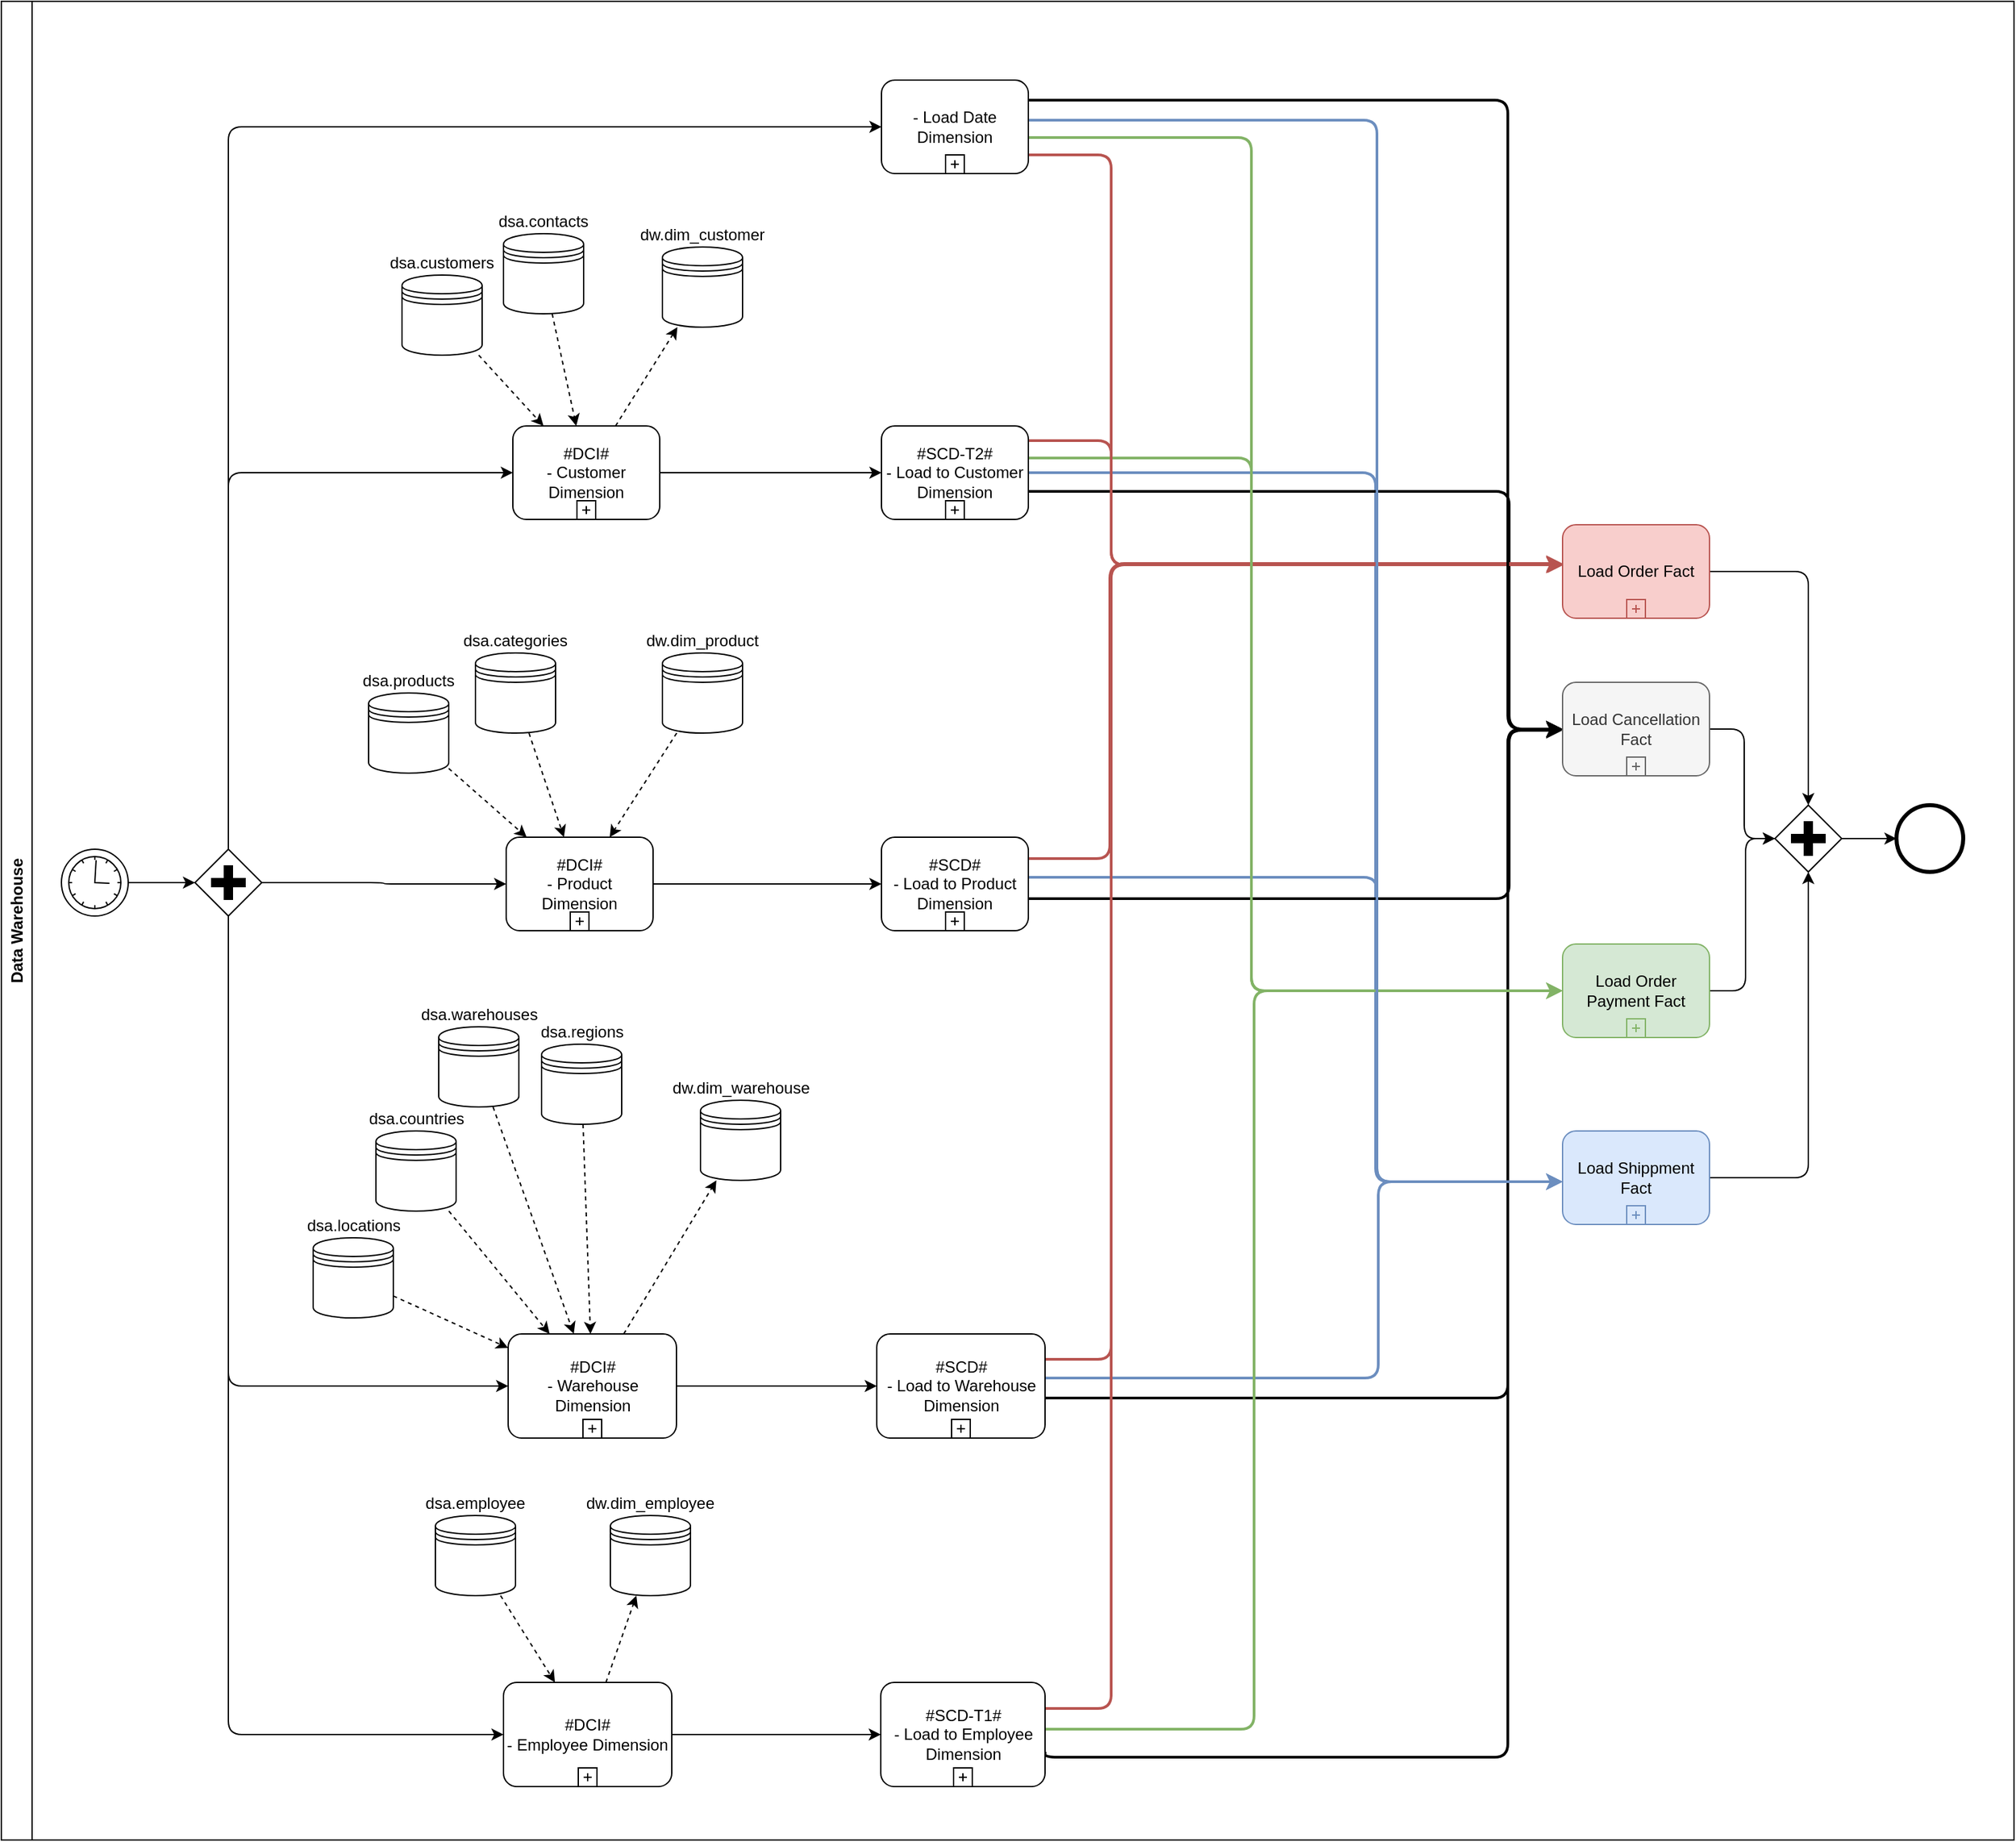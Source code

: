 <mxfile>
    <diagram id="ahQuxIIEsiJeUFvXvEbM" name="DW">
        <mxGraphModel dx="1339" dy="1461" grid="0" gridSize="10" guides="1" tooltips="1" connect="1" arrows="1" fold="1" page="1" pageScale="1" pageWidth="827" pageHeight="1169" math="0" shadow="0">
            <root>
                <mxCell id="0"/>
                <mxCell id="1" parent="0"/>
                <mxCell id="j6BQ6q7e4mZp7AfNVcr9-1" value="Data Warehouse" style="swimlane;horizontal=0;whiteSpace=wrap;html=1;" parent="1" vertex="1">
                    <mxGeometry x="844" y="13" width="1507" height="1377" as="geometry"/>
                </mxCell>
                <mxCell id="17xcBczWS7s4shoctvgW-24" style="edgeStyle=orthogonalEdgeStyle;html=1;fillColor=#f8cecc;strokeColor=#b85450;strokeWidth=2;" edge="1" parent="j6BQ6q7e4mZp7AfNVcr9-1" source="j6BQ6q7e4mZp7AfNVcr9-4" target="j6BQ6q7e4mZp7AfNVcr9-56">
                    <mxGeometry relative="1" as="geometry">
                        <Array as="points">
                            <mxPoint x="831" y="329"/>
                            <mxPoint x="831" y="422"/>
                        </Array>
                    </mxGeometry>
                </mxCell>
                <mxCell id="17xcBczWS7s4shoctvgW-27" style="edgeStyle=orthogonalEdgeStyle;html=1;fillColor=#d5e8d4;strokeColor=#82b366;strokeWidth=2;" edge="1" parent="j6BQ6q7e4mZp7AfNVcr9-1" source="j6BQ6q7e4mZp7AfNVcr9-4" target="j6BQ6q7e4mZp7AfNVcr9-52">
                    <mxGeometry relative="1" as="geometry">
                        <Array as="points">
                            <mxPoint x="936" y="342"/>
                            <mxPoint x="936" y="741"/>
                        </Array>
                    </mxGeometry>
                </mxCell>
                <mxCell id="17xcBczWS7s4shoctvgW-31" style="edgeStyle=orthogonalEdgeStyle;html=1;fillColor=#dae8fc;strokeColor=#6c8ebf;strokeWidth=2;" edge="1" parent="j6BQ6q7e4mZp7AfNVcr9-1" source="j6BQ6q7e4mZp7AfNVcr9-4" target="j6BQ6q7e4mZp7AfNVcr9-54">
                    <mxGeometry relative="1" as="geometry">
                        <Array as="points">
                            <mxPoint x="1029" y="353"/>
                            <mxPoint x="1029" y="884"/>
                        </Array>
                    </mxGeometry>
                </mxCell>
                <mxCell id="17xcBczWS7s4shoctvgW-36" style="edgeStyle=orthogonalEdgeStyle;sketch=0;html=1;strokeWidth=2;" edge="1" parent="j6BQ6q7e4mZp7AfNVcr9-1" source="j6BQ6q7e4mZp7AfNVcr9-4" target="j6BQ6q7e4mZp7AfNVcr9-50">
                    <mxGeometry relative="1" as="geometry">
                        <Array as="points">
                            <mxPoint x="1129" y="367"/>
                            <mxPoint x="1129" y="545"/>
                        </Array>
                    </mxGeometry>
                </mxCell>
                <mxCell id="j6BQ6q7e4mZp7AfNVcr9-4" value="#SCD-T2#&lt;br&gt;- Load to Customer Dimension" style="points=[[0.25,0,0],[0.5,0,0],[0.75,0,0],[1,0.25,0],[1,0.5,0],[1,0.75,0],[0.75,1,0],[0.5,1,0],[0.25,1,0],[0,0.75,0],[0,0.5,0],[0,0.25,0]];shape=mxgraph.bpmn.task;whiteSpace=wrap;rectStyle=rounded;size=10;html=1;taskMarker=abstract;isLoopSub=1;" parent="j6BQ6q7e4mZp7AfNVcr9-1" vertex="1">
                    <mxGeometry x="659" y="318" width="110" height="70" as="geometry"/>
                </mxCell>
                <mxCell id="j6BQ6q7e4mZp7AfNVcr9-6" value="dsa.customers" style="shape=datastore;whiteSpace=wrap;html=1;labelPosition=center;verticalLabelPosition=top;align=center;verticalAlign=bottom;" parent="j6BQ6q7e4mZp7AfNVcr9-1" vertex="1">
                    <mxGeometry x="300" y="205" width="60" height="60" as="geometry"/>
                </mxCell>
                <mxCell id="j6BQ6q7e4mZp7AfNVcr9-7" value="dw.dim_customer" style="shape=datastore;whiteSpace=wrap;html=1;labelPosition=center;verticalLabelPosition=top;align=center;verticalAlign=bottom;" parent="j6BQ6q7e4mZp7AfNVcr9-1" vertex="1">
                    <mxGeometry x="495" y="184" width="60" height="60" as="geometry"/>
                </mxCell>
                <mxCell id="j6BQ6q7e4mZp7AfNVcr9-9" value="dsa.contacts" style="shape=datastore;whiteSpace=wrap;html=1;labelPosition=center;verticalLabelPosition=top;align=center;verticalAlign=bottom;" parent="j6BQ6q7e4mZp7AfNVcr9-1" vertex="1">
                    <mxGeometry x="376" y="174" width="60" height="60" as="geometry"/>
                </mxCell>
                <mxCell id="17xcBczWS7s4shoctvgW-23" style="edgeStyle=orthogonalEdgeStyle;html=1;fillColor=#f8cecc;strokeColor=#b85450;strokeWidth=2;" edge="1" parent="j6BQ6q7e4mZp7AfNVcr9-1" source="j6BQ6q7e4mZp7AfNVcr9-11" target="j6BQ6q7e4mZp7AfNVcr9-56">
                    <mxGeometry relative="1" as="geometry">
                        <Array as="points">
                            <mxPoint x="830" y="642"/>
                            <mxPoint x="830" y="422"/>
                        </Array>
                    </mxGeometry>
                </mxCell>
                <mxCell id="17xcBczWS7s4shoctvgW-30" style="edgeStyle=orthogonalEdgeStyle;html=1;fillColor=#dae8fc;strokeColor=#6c8ebf;strokeWidth=2;" edge="1" parent="j6BQ6q7e4mZp7AfNVcr9-1" source="j6BQ6q7e4mZp7AfNVcr9-11" target="j6BQ6q7e4mZp7AfNVcr9-54">
                    <mxGeometry relative="1" as="geometry">
                        <Array as="points">
                            <mxPoint x="1030" y="656"/>
                            <mxPoint x="1030" y="884"/>
                        </Array>
                    </mxGeometry>
                </mxCell>
                <mxCell id="17xcBczWS7s4shoctvgW-35" style="edgeStyle=orthogonalEdgeStyle;sketch=0;html=1;strokeWidth=2;" edge="1" parent="j6BQ6q7e4mZp7AfNVcr9-1" source="j6BQ6q7e4mZp7AfNVcr9-11" target="j6BQ6q7e4mZp7AfNVcr9-50">
                    <mxGeometry relative="1" as="geometry">
                        <Array as="points">
                            <mxPoint x="1129" y="672"/>
                            <mxPoint x="1129" y="545"/>
                        </Array>
                    </mxGeometry>
                </mxCell>
                <mxCell id="j6BQ6q7e4mZp7AfNVcr9-11" value="#SCD#&lt;br&gt;- Load to Product Dimension" style="points=[[0.25,0,0],[0.5,0,0],[0.75,0,0],[1,0.25,0],[1,0.5,0],[1,0.75,0],[0.75,1,0],[0.5,1,0],[0.25,1,0],[0,0.75,0],[0,0.5,0],[0,0.25,0]];shape=mxgraph.bpmn.task;whiteSpace=wrap;rectStyle=rounded;size=10;html=1;taskMarker=abstract;isLoopSub=1;" parent="j6BQ6q7e4mZp7AfNVcr9-1" vertex="1">
                    <mxGeometry x="659" y="626" width="110" height="70" as="geometry"/>
                </mxCell>
                <mxCell id="j6BQ6q7e4mZp7AfNVcr9-12" value="dsa.products" style="shape=datastore;whiteSpace=wrap;html=1;labelPosition=center;verticalLabelPosition=top;align=center;verticalAlign=bottom;" parent="j6BQ6q7e4mZp7AfNVcr9-1" vertex="1">
                    <mxGeometry x="275" y="518" width="60" height="60" as="geometry"/>
                </mxCell>
                <mxCell id="j6BQ6q7e4mZp7AfNVcr9-13" style="edgeStyle=none;html=1;strokeColor=default;dashed=1;" parent="j6BQ6q7e4mZp7AfNVcr9-1" source="j6BQ6q7e4mZp7AfNVcr9-14" target="17xcBczWS7s4shoctvgW-10" edge="1">
                    <mxGeometry relative="1" as="geometry"/>
                </mxCell>
                <mxCell id="j6BQ6q7e4mZp7AfNVcr9-14" value="dw.dim_product" style="shape=datastore;whiteSpace=wrap;html=1;labelPosition=center;verticalLabelPosition=top;align=center;verticalAlign=bottom;" parent="j6BQ6q7e4mZp7AfNVcr9-1" vertex="1">
                    <mxGeometry x="495" y="488" width="60" height="60" as="geometry"/>
                </mxCell>
                <mxCell id="j6BQ6q7e4mZp7AfNVcr9-15" style="edgeStyle=none;html=1;strokeColor=default;dashed=1;" parent="j6BQ6q7e4mZp7AfNVcr9-1" source="j6BQ6q7e4mZp7AfNVcr9-16" target="17xcBczWS7s4shoctvgW-10" edge="1">
                    <mxGeometry relative="1" as="geometry"/>
                </mxCell>
                <mxCell id="j6BQ6q7e4mZp7AfNVcr9-16" value="dsa.categories" style="shape=datastore;whiteSpace=wrap;html=1;labelPosition=center;verticalLabelPosition=top;align=center;verticalAlign=bottom;" parent="j6BQ6q7e4mZp7AfNVcr9-1" vertex="1">
                    <mxGeometry x="355" y="488" width="60" height="60" as="geometry"/>
                </mxCell>
                <mxCell id="j6BQ6q7e4mZp7AfNVcr9-17" style="html=1;dashed=1;strokeColor=default;" parent="j6BQ6q7e4mZp7AfNVcr9-1" source="j6BQ6q7e4mZp7AfNVcr9-12" target="17xcBczWS7s4shoctvgW-10" edge="1">
                    <mxGeometry relative="1" as="geometry">
                        <mxPoint x="639" y="332.087" as="sourcePoint"/>
                        <mxPoint x="683.75" y="371" as="targetPoint"/>
                    </mxGeometry>
                </mxCell>
                <mxCell id="17xcBczWS7s4shoctvgW-25" style="edgeStyle=orthogonalEdgeStyle;html=1;fillColor=#f8cecc;strokeColor=#b85450;strokeWidth=2;" edge="1" parent="j6BQ6q7e4mZp7AfNVcr9-1" source="j6BQ6q7e4mZp7AfNVcr9-19" target="j6BQ6q7e4mZp7AfNVcr9-56">
                    <mxGeometry relative="1" as="geometry">
                        <Array as="points">
                            <mxPoint x="831" y="1017"/>
                            <mxPoint x="831" y="421"/>
                        </Array>
                    </mxGeometry>
                </mxCell>
                <mxCell id="17xcBczWS7s4shoctvgW-29" style="edgeStyle=orthogonalEdgeStyle;html=1;fillColor=#dae8fc;strokeColor=#6c8ebf;strokeWidth=2;" edge="1" parent="j6BQ6q7e4mZp7AfNVcr9-1" source="j6BQ6q7e4mZp7AfNVcr9-19" target="j6BQ6q7e4mZp7AfNVcr9-54">
                    <mxGeometry relative="1" as="geometry">
                        <Array as="points">
                            <mxPoint x="1031" y="1031"/>
                            <mxPoint x="1031" y="884"/>
                        </Array>
                    </mxGeometry>
                </mxCell>
                <mxCell id="17xcBczWS7s4shoctvgW-34" style="edgeStyle=orthogonalEdgeStyle;sketch=0;html=1;strokeWidth=2;" edge="1" parent="j6BQ6q7e4mZp7AfNVcr9-1" source="j6BQ6q7e4mZp7AfNVcr9-19" target="j6BQ6q7e4mZp7AfNVcr9-50">
                    <mxGeometry relative="1" as="geometry">
                        <Array as="points">
                            <mxPoint x="1128" y="1046"/>
                            <mxPoint x="1128" y="545"/>
                        </Array>
                    </mxGeometry>
                </mxCell>
                <mxCell id="j6BQ6q7e4mZp7AfNVcr9-19" value="#SCD#&lt;br&gt;- Load to Warehouse Dimension" style="points=[[0.25,0,0],[0.5,0,0],[0.75,0,0],[1,0.25,0],[1,0.5,0],[1,0.75,0],[0.75,1,0],[0.5,1,0],[0.25,1,0],[0,0.75,0],[0,0.5,0],[0,0.25,0]];shape=mxgraph.bpmn.task;whiteSpace=wrap;rectStyle=rounded;size=10;html=1;taskMarker=abstract;isLoopSub=1;" parent="j6BQ6q7e4mZp7AfNVcr9-1" vertex="1">
                    <mxGeometry x="655.5" y="998" width="126" height="78" as="geometry"/>
                </mxCell>
                <mxCell id="j6BQ6q7e4mZp7AfNVcr9-20" value="dsa.locations" style="shape=datastore;whiteSpace=wrap;html=1;labelPosition=center;verticalLabelPosition=top;align=center;verticalAlign=bottom;" parent="j6BQ6q7e4mZp7AfNVcr9-1" vertex="1">
                    <mxGeometry x="233.5" y="926" width="60" height="60" as="geometry"/>
                </mxCell>
                <mxCell id="j6BQ6q7e4mZp7AfNVcr9-21" value="dw.dim_warehouse" style="shape=datastore;whiteSpace=wrap;html=1;labelPosition=center;verticalLabelPosition=top;align=center;verticalAlign=bottom;" parent="j6BQ6q7e4mZp7AfNVcr9-1" vertex="1">
                    <mxGeometry x="523.5" y="823" width="60" height="60" as="geometry"/>
                </mxCell>
                <mxCell id="j6BQ6q7e4mZp7AfNVcr9-22" style="edgeStyle=none;html=1;strokeColor=default;dashed=1;" parent="j6BQ6q7e4mZp7AfNVcr9-1" source="j6BQ6q7e4mZp7AfNVcr9-23" target="17xcBczWS7s4shoctvgW-13" edge="1">
                    <mxGeometry relative="1" as="geometry"/>
                </mxCell>
                <mxCell id="j6BQ6q7e4mZp7AfNVcr9-23" value="dsa.warehouses" style="shape=datastore;whiteSpace=wrap;html=1;labelPosition=center;verticalLabelPosition=top;align=center;verticalAlign=bottom;" parent="j6BQ6q7e4mZp7AfNVcr9-1" vertex="1">
                    <mxGeometry x="327.5" y="768" width="60" height="60" as="geometry"/>
                </mxCell>
                <mxCell id="j6BQ6q7e4mZp7AfNVcr9-24" style="html=1;dashed=1;strokeColor=default;" parent="j6BQ6q7e4mZp7AfNVcr9-1" source="j6BQ6q7e4mZp7AfNVcr9-20" target="17xcBczWS7s4shoctvgW-13" edge="1">
                    <mxGeometry relative="1" as="geometry">
                        <mxPoint x="-690.5" y="729.087" as="sourcePoint"/>
                        <mxPoint x="-645.75" y="768" as="targetPoint"/>
                    </mxGeometry>
                </mxCell>
                <mxCell id="j6BQ6q7e4mZp7AfNVcr9-25" value="dsa.countries" style="shape=datastore;whiteSpace=wrap;html=1;labelPosition=center;verticalLabelPosition=top;align=center;verticalAlign=bottom;" parent="j6BQ6q7e4mZp7AfNVcr9-1" vertex="1">
                    <mxGeometry x="280.5" y="846" width="60" height="60" as="geometry"/>
                </mxCell>
                <mxCell id="j6BQ6q7e4mZp7AfNVcr9-26" value="dsa.regions" style="shape=datastore;whiteSpace=wrap;html=1;labelPosition=center;verticalLabelPosition=top;align=center;verticalAlign=bottom;" parent="j6BQ6q7e4mZp7AfNVcr9-1" vertex="1">
                    <mxGeometry x="404.5" y="781" width="60" height="60" as="geometry"/>
                </mxCell>
                <mxCell id="j6BQ6q7e4mZp7AfNVcr9-27" style="edgeStyle=none;html=1;strokeColor=default;dashed=1;" parent="j6BQ6q7e4mZp7AfNVcr9-1" source="j6BQ6q7e4mZp7AfNVcr9-25" target="17xcBczWS7s4shoctvgW-13" edge="1">
                    <mxGeometry relative="1" as="geometry">
                        <mxPoint x="693.357" y="828" as="sourcePoint"/>
                        <mxPoint x="717.167" y="1078" as="targetPoint"/>
                    </mxGeometry>
                </mxCell>
                <mxCell id="j6BQ6q7e4mZp7AfNVcr9-28" style="edgeStyle=none;html=1;strokeColor=default;dashed=1;" parent="j6BQ6q7e4mZp7AfNVcr9-1" source="j6BQ6q7e4mZp7AfNVcr9-26" target="17xcBczWS7s4shoctvgW-13" edge="1">
                    <mxGeometry relative="1" as="geometry">
                        <mxPoint x="693.357" y="828" as="sourcePoint"/>
                        <mxPoint x="717.167" y="1078" as="targetPoint"/>
                    </mxGeometry>
                </mxCell>
                <mxCell id="j6BQ6q7e4mZp7AfNVcr9-29" style="edgeStyle=none;html=1;strokeColor=default;dashed=1;" parent="j6BQ6q7e4mZp7AfNVcr9-1" source="17xcBczWS7s4shoctvgW-13" target="j6BQ6q7e4mZp7AfNVcr9-21" edge="1">
                    <mxGeometry relative="1" as="geometry">
                        <mxPoint x="613.5" y="997" as="sourcePoint"/>
                        <mxPoint x="727.5" y="1078" as="targetPoint"/>
                    </mxGeometry>
                </mxCell>
                <mxCell id="17xcBczWS7s4shoctvgW-26" style="edgeStyle=orthogonalEdgeStyle;html=1;fillColor=#f8cecc;strokeColor=#b85450;exitX=1;exitY=0.25;exitDx=0;exitDy=0;exitPerimeter=0;strokeWidth=2;" edge="1" parent="j6BQ6q7e4mZp7AfNVcr9-1" source="j6BQ6q7e4mZp7AfNVcr9-31">
                    <mxGeometry relative="1" as="geometry">
                        <mxPoint x="786" y="1285" as="sourcePoint"/>
                        <mxPoint x="1170" y="422.0" as="targetPoint"/>
                        <Array as="points">
                            <mxPoint x="831" y="1279"/>
                            <mxPoint x="831" y="422"/>
                        </Array>
                    </mxGeometry>
                </mxCell>
                <mxCell id="17xcBczWS7s4shoctvgW-28" style="edgeStyle=orthogonalEdgeStyle;html=1;fillColor=#d5e8d4;strokeColor=#82b366;strokeWidth=2;" edge="1" parent="j6BQ6q7e4mZp7AfNVcr9-1" source="j6BQ6q7e4mZp7AfNVcr9-31" target="j6BQ6q7e4mZp7AfNVcr9-52">
                    <mxGeometry relative="1" as="geometry">
                        <Array as="points">
                            <mxPoint x="938" y="1294"/>
                            <mxPoint x="938" y="741"/>
                        </Array>
                    </mxGeometry>
                </mxCell>
                <mxCell id="17xcBczWS7s4shoctvgW-33" style="edgeStyle=orthogonalEdgeStyle;html=1;strokeWidth=2;" edge="1" parent="j6BQ6q7e4mZp7AfNVcr9-1">
                    <mxGeometry relative="1" as="geometry">
                        <mxPoint x="781.5" y="1311.0" as="sourcePoint"/>
                        <mxPoint x="1169" y="546" as="targetPoint"/>
                        <Array as="points">
                            <mxPoint x="781" y="1315"/>
                            <mxPoint x="1128" y="1315"/>
                            <mxPoint x="1128" y="546"/>
                        </Array>
                    </mxGeometry>
                </mxCell>
                <mxCell id="j6BQ6q7e4mZp7AfNVcr9-31" value="#SCD-T1#&lt;br&gt;- Load to Employee Dimension" style="points=[[0.25,0,0],[0.5,0,0],[0.75,0,0],[1,0.25,0],[1,0.5,0],[1,0.75,0],[0.75,1,0],[0.5,1,0],[0.25,1,0],[0,0.75,0],[0,0.5,0],[0,0.25,0]];shape=mxgraph.bpmn.task;whiteSpace=wrap;rectStyle=rounded;size=10;html=1;taskMarker=abstract;isLoopSub=1;" parent="j6BQ6q7e4mZp7AfNVcr9-1" vertex="1">
                    <mxGeometry x="658.5" y="1259" width="123" height="78" as="geometry"/>
                </mxCell>
                <mxCell id="j6BQ6q7e4mZp7AfNVcr9-32" value="dw.dim_employee" style="shape=datastore;whiteSpace=wrap;html=1;labelPosition=center;verticalLabelPosition=top;align=center;verticalAlign=bottom;" parent="j6BQ6q7e4mZp7AfNVcr9-1" vertex="1">
                    <mxGeometry x="456" y="1134" width="60" height="60" as="geometry"/>
                </mxCell>
                <mxCell id="j6BQ6q7e4mZp7AfNVcr9-33" value="dsa.employee" style="shape=datastore;whiteSpace=wrap;html=1;labelPosition=center;verticalLabelPosition=top;align=center;verticalAlign=bottom;" parent="j6BQ6q7e4mZp7AfNVcr9-1" vertex="1">
                    <mxGeometry x="325" y="1134" width="60" height="60" as="geometry"/>
                </mxCell>
                <mxCell id="j6BQ6q7e4mZp7AfNVcr9-34" style="html=1;dashed=1;strokeColor=default;" parent="j6BQ6q7e4mZp7AfNVcr9-1" source="j6BQ6q7e4mZp7AfNVcr9-33" target="17xcBczWS7s4shoctvgW-15" edge="1">
                    <mxGeometry relative="1" as="geometry">
                        <mxPoint x="637" y="923.174" as="sourcePoint"/>
                        <mxPoint x="674.647" y="951" as="targetPoint"/>
                    </mxGeometry>
                </mxCell>
                <mxCell id="j6BQ6q7e4mZp7AfNVcr9-35" style="html=1;dashed=1;strokeColor=default;" parent="j6BQ6q7e4mZp7AfNVcr9-1" source="17xcBczWS7s4shoctvgW-15" target="j6BQ6q7e4mZp7AfNVcr9-32" edge="1">
                    <mxGeometry relative="1" as="geometry">
                        <mxPoint x="661.286" y="1191" as="sourcePoint"/>
                        <mxPoint x="693.667" y="1231" as="targetPoint"/>
                    </mxGeometry>
                </mxCell>
                <mxCell id="j6BQ6q7e4mZp7AfNVcr9-49" style="edgeStyle=orthogonalEdgeStyle;html=1;strokeColor=default;" parent="j6BQ6q7e4mZp7AfNVcr9-1" source="j6BQ6q7e4mZp7AfNVcr9-50" target="j6BQ6q7e4mZp7AfNVcr9-58" edge="1">
                    <mxGeometry relative="1" as="geometry">
                        <Array as="points">
                            <mxPoint x="1305" y="545"/>
                            <mxPoint x="1305" y="627"/>
                        </Array>
                    </mxGeometry>
                </mxCell>
                <mxCell id="j6BQ6q7e4mZp7AfNVcr9-50" value="Load Cancellation Fact" style="points=[[0.25,0,0],[0.5,0,0],[0.75,0,0],[1,0.25,0],[1,0.5,0],[1,0.75,0],[0.75,1,0],[0.5,1,0],[0.25,1,0],[0,0.75,0],[0,0.5,0],[0,0.25,0]];shape=mxgraph.bpmn.task;whiteSpace=wrap;rectStyle=rounded;size=10;html=1;taskMarker=abstract;isLoopSub=1;fillColor=#f5f5f5;fontColor=#333333;strokeColor=#666666;" parent="j6BQ6q7e4mZp7AfNVcr9-1" vertex="1">
                    <mxGeometry x="1169" y="510" width="110" height="70" as="geometry"/>
                </mxCell>
                <mxCell id="j6BQ6q7e4mZp7AfNVcr9-51" style="edgeStyle=orthogonalEdgeStyle;html=1;strokeColor=default;" parent="j6BQ6q7e4mZp7AfNVcr9-1" source="j6BQ6q7e4mZp7AfNVcr9-52" target="j6BQ6q7e4mZp7AfNVcr9-58" edge="1">
                    <mxGeometry relative="1" as="geometry">
                        <Array as="points">
                            <mxPoint x="1306" y="741"/>
                            <mxPoint x="1306" y="627"/>
                        </Array>
                    </mxGeometry>
                </mxCell>
                <mxCell id="j6BQ6q7e4mZp7AfNVcr9-52" value="Load Order Payment Fact" style="points=[[0.25,0,0],[0.5,0,0],[0.75,0,0],[1,0.25,0],[1,0.5,0],[1,0.75,0],[0.75,1,0],[0.5,1,0],[0.25,1,0],[0,0.75,0],[0,0.5,0],[0,0.25,0]];shape=mxgraph.bpmn.task;whiteSpace=wrap;rectStyle=rounded;size=10;html=1;taskMarker=abstract;isLoopSub=1;fillColor=#d5e8d4;strokeColor=#82b366;" parent="j6BQ6q7e4mZp7AfNVcr9-1" vertex="1">
                    <mxGeometry x="1169" y="706" width="110" height="70" as="geometry"/>
                </mxCell>
                <mxCell id="j6BQ6q7e4mZp7AfNVcr9-53" style="edgeStyle=orthogonalEdgeStyle;html=1;strokeColor=default;" parent="j6BQ6q7e4mZp7AfNVcr9-1" source="j6BQ6q7e4mZp7AfNVcr9-54" target="j6BQ6q7e4mZp7AfNVcr9-58" edge="1">
                    <mxGeometry relative="1" as="geometry"/>
                </mxCell>
                <mxCell id="j6BQ6q7e4mZp7AfNVcr9-54" value="Load Shippment Fact" style="points=[[0.25,0,0],[0.5,0,0],[0.75,0,0],[1,0.25,0],[1,0.5,0],[1,0.75,0],[0.75,1,0],[0.5,1,0],[0.25,1,0],[0,0.75,0],[0,0.5,0],[0,0.25,0]];shape=mxgraph.bpmn.task;whiteSpace=wrap;rectStyle=rounded;size=10;html=1;taskMarker=abstract;isLoopSub=1;fillColor=#dae8fc;strokeColor=#6c8ebf;" parent="j6BQ6q7e4mZp7AfNVcr9-1" vertex="1">
                    <mxGeometry x="1169" y="846" width="110" height="70" as="geometry"/>
                </mxCell>
                <mxCell id="j6BQ6q7e4mZp7AfNVcr9-55" style="edgeStyle=orthogonalEdgeStyle;html=1;strokeColor=default;" parent="j6BQ6q7e4mZp7AfNVcr9-1" source="j6BQ6q7e4mZp7AfNVcr9-56" target="j6BQ6q7e4mZp7AfNVcr9-58" edge="1">
                    <mxGeometry relative="1" as="geometry"/>
                </mxCell>
                <mxCell id="j6BQ6q7e4mZp7AfNVcr9-56" value="Load Order Fact" style="points=[[0.25,0,0],[0.5,0,0],[0.75,0,0],[1,0.25,0],[1,0.5,0],[1,0.75,0],[0.75,1,0],[0.5,1,0],[0.25,1,0],[0,0.75,0],[0,0.5,0],[0,0.25,0]];shape=mxgraph.bpmn.task;whiteSpace=wrap;rectStyle=rounded;size=10;html=1;taskMarker=abstract;isLoopSub=1;fillColor=#f8cecc;strokeColor=#b85450;" parent="j6BQ6q7e4mZp7AfNVcr9-1" vertex="1">
                    <mxGeometry x="1169" y="392" width="110" height="70" as="geometry"/>
                </mxCell>
                <mxCell id="j6BQ6q7e4mZp7AfNVcr9-57" style="edgeStyle=orthogonalEdgeStyle;html=1;strokeColor=default;" parent="j6BQ6q7e4mZp7AfNVcr9-1" source="j6BQ6q7e4mZp7AfNVcr9-58" target="j6BQ6q7e4mZp7AfNVcr9-59" edge="1">
                    <mxGeometry relative="1" as="geometry"/>
                </mxCell>
                <mxCell id="j6BQ6q7e4mZp7AfNVcr9-58" value="" style="points=[[0.25,0.25,0],[0.5,0,0],[0.75,0.25,0],[1,0.5,0],[0.75,0.75,0],[0.5,1,0],[0.25,0.75,0],[0,0.5,0]];shape=mxgraph.bpmn.gateway2;html=1;verticalLabelPosition=bottom;labelBackgroundColor=#ffffff;verticalAlign=top;align=center;perimeter=rhombusPerimeter;outlineConnect=0;outline=none;symbol=none;gwType=parallel;" parent="j6BQ6q7e4mZp7AfNVcr9-1" vertex="1">
                    <mxGeometry x="1328" y="602" width="50" height="50" as="geometry"/>
                </mxCell>
                <mxCell id="j6BQ6q7e4mZp7AfNVcr9-59" value="" style="points=[[0.145,0.145,0],[0.5,0,0],[0.855,0.145,0],[1,0.5,0],[0.855,0.855,0],[0.5,1,0],[0.145,0.855,0],[0,0.5,0]];shape=mxgraph.bpmn.event;html=1;verticalLabelPosition=bottom;labelBackgroundColor=#ffffff;verticalAlign=top;align=center;perimeter=ellipsePerimeter;outlineConnect=0;aspect=fixed;outline=end;symbol=terminate2;" parent="j6BQ6q7e4mZp7AfNVcr9-1" vertex="1">
                    <mxGeometry x="1419" y="602" width="50" height="50" as="geometry"/>
                </mxCell>
                <mxCell id="17xcBczWS7s4shoctvgW-19" style="edgeStyle=orthogonalEdgeStyle;html=1;fillColor=#f8cecc;strokeColor=#b85450;strokeWidth=2;" edge="1" parent="j6BQ6q7e4mZp7AfNVcr9-1" source="j6BQ6q7e4mZp7AfNVcr9-61" target="j6BQ6q7e4mZp7AfNVcr9-56">
                    <mxGeometry relative="1" as="geometry">
                        <Array as="points">
                            <mxPoint x="831" y="115"/>
                            <mxPoint x="831" y="422"/>
                        </Array>
                    </mxGeometry>
                </mxCell>
                <mxCell id="17xcBczWS7s4shoctvgW-20" style="edgeStyle=orthogonalEdgeStyle;html=1;strokeWidth=2;" edge="1" parent="j6BQ6q7e4mZp7AfNVcr9-1" source="j6BQ6q7e4mZp7AfNVcr9-61" target="j6BQ6q7e4mZp7AfNVcr9-50">
                    <mxGeometry relative="1" as="geometry">
                        <Array as="points">
                            <mxPoint x="1128" y="74"/>
                            <mxPoint x="1128" y="545"/>
                        </Array>
                    </mxGeometry>
                </mxCell>
                <mxCell id="17xcBczWS7s4shoctvgW-21" style="edgeStyle=orthogonalEdgeStyle;html=1;fillColor=#d5e8d4;strokeColor=#82b366;strokeWidth=2;" edge="1" parent="j6BQ6q7e4mZp7AfNVcr9-1" source="j6BQ6q7e4mZp7AfNVcr9-61" target="j6BQ6q7e4mZp7AfNVcr9-52">
                    <mxGeometry relative="1" as="geometry">
                        <Array as="points">
                            <mxPoint x="936" y="102"/>
                            <mxPoint x="936" y="741"/>
                        </Array>
                    </mxGeometry>
                </mxCell>
                <mxCell id="17xcBczWS7s4shoctvgW-22" style="edgeStyle=orthogonalEdgeStyle;html=1;fillColor=#dae8fc;strokeColor=#6c8ebf;strokeWidth=2;" edge="1" parent="j6BQ6q7e4mZp7AfNVcr9-1" source="j6BQ6q7e4mZp7AfNVcr9-61" target="j6BQ6q7e4mZp7AfNVcr9-54">
                    <mxGeometry relative="1" as="geometry">
                        <Array as="points">
                            <mxPoint x="1030" y="89"/>
                            <mxPoint x="1030" y="884"/>
                        </Array>
                    </mxGeometry>
                </mxCell>
                <mxCell id="j6BQ6q7e4mZp7AfNVcr9-61" value="- Load Date Dimension" style="points=[[0.25,0,0],[0.5,0,0],[0.75,0,0],[1,0.25,0],[1,0.5,0],[1,0.75,0],[0.75,1,0],[0.5,1,0],[0.25,1,0],[0,0.75,0],[0,0.5,0],[0,0.25,0]];shape=mxgraph.bpmn.task;whiteSpace=wrap;rectStyle=rounded;size=10;html=1;taskMarker=abstract;isLoopSub=1;" parent="j6BQ6q7e4mZp7AfNVcr9-1" vertex="1">
                    <mxGeometry x="659" y="59" width="110" height="70" as="geometry"/>
                </mxCell>
                <mxCell id="17xcBczWS7s4shoctvgW-2" style="edgeStyle=none;html=1;" edge="1" parent="j6BQ6q7e4mZp7AfNVcr9-1" source="17xcBczWS7s4shoctvgW-1" target="j6BQ6q7e4mZp7AfNVcr9-4">
                    <mxGeometry relative="1" as="geometry"/>
                </mxCell>
                <mxCell id="17xcBczWS7s4shoctvgW-1" value="#DCI#&lt;br&gt;- Customer Dimension" style="points=[[0.25,0,0],[0.5,0,0],[0.75,0,0],[1,0.25,0],[1,0.5,0],[1,0.75,0],[0.75,1,0],[0.5,1,0],[0.25,1,0],[0,0.75,0],[0,0.5,0],[0,0.25,0]];shape=mxgraph.bpmn.task;whiteSpace=wrap;rectStyle=rounded;size=10;html=1;taskMarker=abstract;isLoopSub=1;" vertex="1" parent="j6BQ6q7e4mZp7AfNVcr9-1">
                    <mxGeometry x="383" y="318" width="110" height="70" as="geometry"/>
                </mxCell>
                <mxCell id="17xcBczWS7s4shoctvgW-4" style="html=1;dashed=1;strokeColor=default;" edge="1" parent="j6BQ6q7e4mZp7AfNVcr9-1" source="j6BQ6q7e4mZp7AfNVcr9-6" target="17xcBczWS7s4shoctvgW-1">
                    <mxGeometry relative="1" as="geometry">
                        <mxPoint x="644.0" y="555.273" as="sourcePoint"/>
                        <mxPoint x="685.5" y="593" as="targetPoint"/>
                    </mxGeometry>
                </mxCell>
                <mxCell id="17xcBczWS7s4shoctvgW-5" style="html=1;dashed=1;strokeColor=default;" edge="1" parent="j6BQ6q7e4mZp7AfNVcr9-1" source="17xcBczWS7s4shoctvgW-1" target="j6BQ6q7e4mZp7AfNVcr9-7">
                    <mxGeometry relative="1" as="geometry">
                        <mxPoint x="517" y="243" as="sourcePoint"/>
                        <mxPoint x="489.302" y="328" as="targetPoint"/>
                    </mxGeometry>
                </mxCell>
                <mxCell id="17xcBczWS7s4shoctvgW-6" style="html=1;dashed=1;strokeColor=default;" edge="1" parent="j6BQ6q7e4mZp7AfNVcr9-1" source="j6BQ6q7e4mZp7AfNVcr9-9" target="17xcBczWS7s4shoctvgW-1">
                    <mxGeometry relative="1" as="geometry">
                        <mxPoint x="448.741" y="287" as="sourcePoint"/>
                        <mxPoint x="499.302" y="338" as="targetPoint"/>
                    </mxGeometry>
                </mxCell>
                <mxCell id="j6BQ6q7e4mZp7AfNVcr9-37" value="" style="points=[[0.145,0.145,0],[0.5,0,0],[0.855,0.145,0],[1,0.5,0],[0.855,0.855,0],[0.5,1,0],[0.145,0.855,0],[0,0.5,0]];shape=mxgraph.bpmn.event;html=1;verticalLabelPosition=bottom;labelBackgroundColor=#ffffff;verticalAlign=top;align=center;perimeter=ellipsePerimeter;outlineConnect=0;aspect=fixed;outline=standard;symbol=timer;" parent="j6BQ6q7e4mZp7AfNVcr9-1" vertex="1">
                    <mxGeometry x="45" y="635" width="50" height="50" as="geometry"/>
                </mxCell>
                <mxCell id="17xcBczWS7s4shoctvgW-7" style="edgeStyle=orthogonalEdgeStyle;html=1;" edge="1" parent="j6BQ6q7e4mZp7AfNVcr9-1" source="j6BQ6q7e4mZp7AfNVcr9-43" target="j6BQ6q7e4mZp7AfNVcr9-61">
                    <mxGeometry relative="1" as="geometry">
                        <Array as="points">
                            <mxPoint x="170" y="94"/>
                        </Array>
                    </mxGeometry>
                </mxCell>
                <mxCell id="17xcBczWS7s4shoctvgW-9" style="edgeStyle=orthogonalEdgeStyle;html=1;" edge="1" parent="j6BQ6q7e4mZp7AfNVcr9-1" source="j6BQ6q7e4mZp7AfNVcr9-43" target="17xcBczWS7s4shoctvgW-1">
                    <mxGeometry relative="1" as="geometry">
                        <Array as="points">
                            <mxPoint x="170" y="353"/>
                        </Array>
                    </mxGeometry>
                </mxCell>
                <mxCell id="17xcBczWS7s4shoctvgW-12" style="edgeStyle=orthogonalEdgeStyle;html=1;" edge="1" parent="j6BQ6q7e4mZp7AfNVcr9-1" source="j6BQ6q7e4mZp7AfNVcr9-43" target="17xcBczWS7s4shoctvgW-10">
                    <mxGeometry relative="1" as="geometry"/>
                </mxCell>
                <mxCell id="17xcBczWS7s4shoctvgW-17" style="edgeStyle=orthogonalEdgeStyle;html=1;" edge="1" parent="j6BQ6q7e4mZp7AfNVcr9-1" source="j6BQ6q7e4mZp7AfNVcr9-43" target="17xcBczWS7s4shoctvgW-15">
                    <mxGeometry relative="1" as="geometry">
                        <Array as="points">
                            <mxPoint x="170" y="1298"/>
                        </Array>
                    </mxGeometry>
                </mxCell>
                <mxCell id="17xcBczWS7s4shoctvgW-18" style="edgeStyle=orthogonalEdgeStyle;html=1;" edge="1" parent="j6BQ6q7e4mZp7AfNVcr9-1" source="j6BQ6q7e4mZp7AfNVcr9-43" target="17xcBczWS7s4shoctvgW-13">
                    <mxGeometry relative="1" as="geometry">
                        <Array as="points">
                            <mxPoint x="170" y="1037"/>
                        </Array>
                    </mxGeometry>
                </mxCell>
                <mxCell id="j6BQ6q7e4mZp7AfNVcr9-43" value="" style="points=[[0.25,0.25,0],[0.5,0,0],[0.75,0.25,0],[1,0.5,0],[0.75,0.75,0],[0.5,1,0],[0.25,0.75,0],[0,0.5,0]];shape=mxgraph.bpmn.gateway2;html=1;verticalLabelPosition=bottom;labelBackgroundColor=#ffffff;verticalAlign=top;align=center;perimeter=rhombusPerimeter;outlineConnect=0;outline=none;symbol=none;gwType=parallel;" parent="j6BQ6q7e4mZp7AfNVcr9-1" vertex="1">
                    <mxGeometry x="145" y="635" width="50" height="50" as="geometry"/>
                </mxCell>
                <mxCell id="j6BQ6q7e4mZp7AfNVcr9-36" style="edgeStyle=orthogonalEdgeStyle;html=1;strokeColor=default;" parent="j6BQ6q7e4mZp7AfNVcr9-1" source="j6BQ6q7e4mZp7AfNVcr9-37" target="j6BQ6q7e4mZp7AfNVcr9-43" edge="1">
                    <mxGeometry relative="1" as="geometry"/>
                </mxCell>
                <mxCell id="17xcBczWS7s4shoctvgW-11" style="edgeStyle=orthogonalEdgeStyle;html=1;" edge="1" parent="j6BQ6q7e4mZp7AfNVcr9-1" source="17xcBczWS7s4shoctvgW-10" target="j6BQ6q7e4mZp7AfNVcr9-11">
                    <mxGeometry relative="1" as="geometry"/>
                </mxCell>
                <mxCell id="17xcBczWS7s4shoctvgW-10" value="#DCI#&lt;br&gt;- Product Dimension" style="points=[[0.25,0,0],[0.5,0,0],[0.75,0,0],[1,0.25,0],[1,0.5,0],[1,0.75,0],[0.75,1,0],[0.5,1,0],[0.25,1,0],[0,0.75,0],[0,0.5,0],[0,0.25,0]];shape=mxgraph.bpmn.task;whiteSpace=wrap;rectStyle=rounded;size=10;html=1;taskMarker=abstract;isLoopSub=1;" vertex="1" parent="j6BQ6q7e4mZp7AfNVcr9-1">
                    <mxGeometry x="378" y="626" width="110" height="70" as="geometry"/>
                </mxCell>
                <mxCell id="17xcBczWS7s4shoctvgW-14" style="edgeStyle=orthogonalEdgeStyle;html=1;" edge="1" parent="j6BQ6q7e4mZp7AfNVcr9-1" source="17xcBczWS7s4shoctvgW-13" target="j6BQ6q7e4mZp7AfNVcr9-19">
                    <mxGeometry relative="1" as="geometry"/>
                </mxCell>
                <mxCell id="17xcBczWS7s4shoctvgW-13" value="#DCI#&lt;br&gt;- Warehouse Dimension" style="points=[[0.25,0,0],[0.5,0,0],[0.75,0,0],[1,0.25,0],[1,0.5,0],[1,0.75,0],[0.75,1,0],[0.5,1,0],[0.25,1,0],[0,0.75,0],[0,0.5,0],[0,0.25,0]];shape=mxgraph.bpmn.task;whiteSpace=wrap;rectStyle=rounded;size=10;html=1;taskMarker=abstract;isLoopSub=1;" vertex="1" parent="j6BQ6q7e4mZp7AfNVcr9-1">
                    <mxGeometry x="379.5" y="998" width="126" height="78" as="geometry"/>
                </mxCell>
                <mxCell id="17xcBczWS7s4shoctvgW-16" style="edgeStyle=orthogonalEdgeStyle;html=1;" edge="1" parent="j6BQ6q7e4mZp7AfNVcr9-1" source="17xcBczWS7s4shoctvgW-15" target="j6BQ6q7e4mZp7AfNVcr9-31">
                    <mxGeometry relative="1" as="geometry"/>
                </mxCell>
                <mxCell id="17xcBczWS7s4shoctvgW-15" value="#DCI#&lt;br&gt;- Employee Dimension" style="points=[[0.25,0,0],[0.5,0,0],[0.75,0,0],[1,0.25,0],[1,0.5,0],[1,0.75,0],[0.75,1,0],[0.5,1,0],[0.25,1,0],[0,0.75,0],[0,0.5,0],[0,0.25,0]];shape=mxgraph.bpmn.task;whiteSpace=wrap;rectStyle=rounded;size=10;html=1;taskMarker=abstract;isLoopSub=1;" vertex="1" parent="j6BQ6q7e4mZp7AfNVcr9-1">
                    <mxGeometry x="376" y="1259" width="126" height="78" as="geometry"/>
                </mxCell>
            </root>
        </mxGraphModel>
    </diagram>
    <diagram id="Oe8AxJ2DztCgBwsURGQF" name="DSA">
        <mxGraphModel dx="2039" dy="2544" grid="0" gridSize="10" guides="1" tooltips="1" connect="1" arrows="1" fold="1" page="1" pageScale="1" pageWidth="827" pageHeight="1169" math="0" shadow="0">
            <root>
                <mxCell id="0"/>
                <mxCell id="1" parent="0"/>
                <mxCell id="22" value="Data Staging Area" style="swimlane;horizontal=0;whiteSpace=wrap;html=1;fontStyle=1" parent="1" vertex="1">
                    <mxGeometry x="11" y="-1158" width="1160" height="1790" as="geometry"/>
                </mxCell>
                <mxCell id="25" style="edgeStyle=none;html=1;" parent="22" source="23" target="27" edge="1">
                    <mxGeometry relative="1" as="geometry">
                        <mxPoint x="150" y="900" as="targetPoint"/>
                    </mxGeometry>
                </mxCell>
                <mxCell id="23" value="" style="points=[[0.145,0.145,0],[0.5,0,0],[0.855,0.145,0],[1,0.5,0],[0.855,0.855,0],[0.5,1,0],[0.145,0.855,0],[0,0.5,0]];shape=mxgraph.bpmn.event;html=1;verticalLabelPosition=bottom;labelBackgroundColor=#ffffff;verticalAlign=top;align=center;perimeter=ellipsePerimeter;outlineConnect=0;aspect=fixed;outline=standard;symbol=general;" parent="22" vertex="1">
                    <mxGeometry x="39.93" y="875" width="50" height="50" as="geometry"/>
                </mxCell>
                <mxCell id="31" style="edgeStyle=none;html=1;" parent="22" source="27" target="30" edge="1">
                    <mxGeometry relative="1" as="geometry"/>
                </mxCell>
                <mxCell id="27" value="Calculate and GetLastETLCutoffTime" style="rounded=1;whiteSpace=wrap;html=1;" parent="22" vertex="1">
                    <mxGeometry x="187" y="870" width="144" height="60" as="geometry"/>
                </mxCell>
                <mxCell id="48" style="edgeStyle=orthogonalEdgeStyle;html=1;" parent="22" source="30" target="15" edge="1">
                    <mxGeometry relative="1" as="geometry"/>
                </mxCell>
                <mxCell id="49" style="edgeStyle=orthogonalEdgeStyle;html=1;entryX=0;entryY=0.5;entryDx=0;entryDy=0;entryPerimeter=0;" parent="22" source="30" target="46" edge="1">
                    <mxGeometry relative="1" as="geometry"/>
                </mxCell>
                <mxCell id="51" style="edgeStyle=orthogonalEdgeStyle;html=1;entryX=0;entryY=0.5;entryDx=0;entryDy=0;entryPerimeter=0;" parent="22" source="30" target="47" edge="1">
                    <mxGeometry relative="1" as="geometry"/>
                </mxCell>
                <mxCell id="52" style="edgeStyle=orthogonalEdgeStyle;html=1;entryX=0;entryY=0.5;entryDx=0;entryDy=0;entryPerimeter=0;" parent="22" source="30" target="41" edge="1">
                    <mxGeometry relative="1" as="geometry"/>
                </mxCell>
                <mxCell id="53" style="edgeStyle=orthogonalEdgeStyle;html=1;entryX=0;entryY=0.5;entryDx=0;entryDy=0;entryPerimeter=0;" parent="22" source="30" target="40" edge="1">
                    <mxGeometry relative="1" as="geometry"/>
                </mxCell>
                <mxCell id="54" style="edgeStyle=orthogonalEdgeStyle;html=1;entryX=0;entryY=0.5;entryDx=0;entryDy=0;entryPerimeter=0;" parent="22" source="30" target="39" edge="1">
                    <mxGeometry relative="1" as="geometry"/>
                </mxCell>
                <mxCell id="55" style="edgeStyle=orthogonalEdgeStyle;html=1;entryX=0;entryY=0.5;entryDx=0;entryDy=0;entryPerimeter=0;" parent="22" source="30" target="35" edge="1">
                    <mxGeometry relative="1" as="geometry"/>
                </mxCell>
                <mxCell id="56" style="edgeStyle=orthogonalEdgeStyle;html=1;strokeColor=default;entryX=0;entryY=0.5;entryDx=0;entryDy=0;entryPerimeter=0;" parent="22" source="30" target="38" edge="1">
                    <mxGeometry relative="1" as="geometry"/>
                </mxCell>
                <mxCell id="57" style="edgeStyle=orthogonalEdgeStyle;html=1;entryX=0;entryY=0.5;entryDx=0;entryDy=0;entryPerimeter=0;strokeColor=default;" parent="22" source="30" target="32" edge="1">
                    <mxGeometry relative="1" as="geometry"/>
                </mxCell>
                <mxCell id="58" style="edgeStyle=orthogonalEdgeStyle;html=1;entryX=0;entryY=0.5;entryDx=0;entryDy=0;entryPerimeter=0;strokeColor=default;" parent="22" source="30" target="21" edge="1">
                    <mxGeometry relative="1" as="geometry"/>
                </mxCell>
                <mxCell id="59" style="edgeStyle=orthogonalEdgeStyle;html=1;entryX=0;entryY=0.5;entryDx=0;entryDy=0;entryPerimeter=0;strokeColor=default;" parent="22" source="30" target="33" edge="1">
                    <mxGeometry relative="1" as="geometry"/>
                </mxCell>
                <mxCell id="60" style="edgeStyle=orthogonalEdgeStyle;html=1;entryX=0;entryY=0.5;entryDx=0;entryDy=0;entryPerimeter=0;strokeColor=default;" parent="22" source="30" target="36" edge="1">
                    <mxGeometry relative="1" as="geometry"/>
                </mxCell>
                <mxCell id="61" style="edgeStyle=orthogonalEdgeStyle;html=1;entryX=0;entryY=0.5;entryDx=0;entryDy=0;entryPerimeter=0;strokeColor=default;" parent="22" source="30" target="34" edge="1">
                    <mxGeometry relative="1" as="geometry"/>
                </mxCell>
                <mxCell id="62" style="edgeStyle=orthogonalEdgeStyle;html=1;entryX=0;entryY=0.5;entryDx=0;entryDy=0;entryPerimeter=0;strokeColor=default;" parent="22" source="30" target="37" edge="1">
                    <mxGeometry relative="1" as="geometry"/>
                </mxCell>
                <mxCell id="63" style="edgeStyle=orthogonalEdgeStyle;html=1;entryX=0;entryY=0.5;entryDx=0;entryDy=0;entryPerimeter=0;strokeColor=default;" parent="22" source="30" target="45" edge="1">
                    <mxGeometry relative="1" as="geometry"/>
                </mxCell>
                <mxCell id="30" value="Clean DSA" style="rounded=1;whiteSpace=wrap;html=1;" parent="22" vertex="1">
                    <mxGeometry x="389" y="870" width="120" height="60" as="geometry"/>
                </mxCell>
                <mxCell id="87" style="edgeStyle=orthogonalEdgeStyle;html=1;strokeColor=default;" parent="22" source="15" target="95" edge="1">
                    <mxGeometry relative="1" as="geometry">
                        <mxPoint x="1009.93" y="900" as="targetPoint"/>
                    </mxGeometry>
                </mxCell>
                <mxCell id="15" value="- Extract Order Items Data" style="points=[[0.25,0,0],[0.5,0,0],[0.75,0,0],[1,0.25,0],[1,0.5,0],[1,0.75,0],[0.75,1,0],[0.5,1,0],[0.25,1,0],[0,0.75,0],[0,0.5,0],[0,0.25,0]];shape=mxgraph.bpmn.task;whiteSpace=wrap;rectStyle=rounded;size=10;html=1;taskMarker=abstract;isLoopSub=1;" parent="22" vertex="1">
                    <mxGeometry x="689.93" y="865" width="110" height="70" as="geometry"/>
                </mxCell>
                <mxCell id="89" style="edgeStyle=orthogonalEdgeStyle;html=1;strokeColor=default;" parent="22" source="21" target="95" edge="1">
                    <mxGeometry relative="1" as="geometry">
                        <mxPoint x="1009.93" y="900" as="targetPoint"/>
                    </mxGeometry>
                </mxCell>
                <mxCell id="21" value="- Extract Inventories Data" style="points=[[0.25,0,0],[0.5,0,0],[0.75,0,0],[1,0.25,0],[1,0.5,0],[1,0.75,0],[0.75,1,0],[0.5,1,0],[0.25,1,0],[0,0.75,0],[0,0.5,0],[0,0.25,0]];shape=mxgraph.bpmn.task;whiteSpace=wrap;rectStyle=rounded;size=10;html=1;taskMarker=abstract;isLoopSub=1;" parent="22" vertex="1">
                    <mxGeometry x="689.93" y="1040" width="110" height="70" as="geometry"/>
                </mxCell>
                <mxCell id="88" style="edgeStyle=orthogonalEdgeStyle;html=1;strokeColor=default;" parent="22" source="32" target="95" edge="1">
                    <mxGeometry relative="1" as="geometry">
                        <mxPoint x="1009.93" y="900" as="targetPoint"/>
                    </mxGeometry>
                </mxCell>
                <mxCell id="32" value="- Extract Locations Data" style="points=[[0.25,0,0],[0.5,0,0],[0.75,0,0],[1,0.25,0],[1,0.5,0],[1,0.75,0],[0.75,1,0],[0.5,1,0],[0.25,1,0],[0,0.75,0],[0,0.5,0],[0,0.25,0]];shape=mxgraph.bpmn.task;whiteSpace=wrap;rectStyle=rounded;size=10;html=1;taskMarker=abstract;isLoopSub=1;" parent="22" vertex="1">
                    <mxGeometry x="689.93" y="950" width="110" height="70" as="geometry"/>
                </mxCell>
                <mxCell id="90" style="edgeStyle=orthogonalEdgeStyle;html=1;strokeColor=default;" parent="22" source="33" target="95" edge="1">
                    <mxGeometry relative="1" as="geometry">
                        <mxPoint x="1009.93" y="900" as="targetPoint"/>
                    </mxGeometry>
                </mxCell>
                <mxCell id="33" value="- Extract Employees Data" style="points=[[0.25,0,0],[0.5,0,0],[0.75,0,0],[1,0.25,0],[1,0.5,0],[1,0.75,0],[0.75,1,0],[0.5,1,0],[0.25,1,0],[0,0.75,0],[0,0.5,0],[0,0.25,0]];shape=mxgraph.bpmn.task;whiteSpace=wrap;rectStyle=rounded;size=10;html=1;taskMarker=abstract;isLoopSub=1;" parent="22" vertex="1">
                    <mxGeometry x="689.93" y="1130" width="110" height="70" as="geometry"/>
                </mxCell>
                <mxCell id="92" style="edgeStyle=orthogonalEdgeStyle;html=1;strokeColor=default;" parent="22" source="34" target="95" edge="1">
                    <mxGeometry relative="1" as="geometry">
                        <mxPoint x="1009.93" y="900" as="targetPoint"/>
                    </mxGeometry>
                </mxCell>
                <mxCell id="34" value="- Extract Countries Data" style="points=[[0.25,0,0],[0.5,0,0],[0.75,0,0],[1,0.25,0],[1,0.5,0],[1,0.75,0],[0.75,1,0],[0.5,1,0],[0.25,1,0],[0,0.75,0],[0,0.5,0],[0,0.25,0]];shape=mxgraph.bpmn.task;whiteSpace=wrap;rectStyle=rounded;size=10;html=1;taskMarker=abstract;isLoopSub=1;" parent="22" vertex="1">
                    <mxGeometry x="689.93" y="1321" width="110" height="70" as="geometry"/>
                </mxCell>
                <mxCell id="91" style="edgeStyle=orthogonalEdgeStyle;html=1;strokeColor=default;" parent="22" source="36" target="95" edge="1">
                    <mxGeometry relative="1" as="geometry">
                        <mxPoint x="1009.93" y="900" as="targetPoint"/>
                    </mxGeometry>
                </mxCell>
                <mxCell id="36" value="- Extract Customers Data" style="points=[[0.25,0,0],[0.5,0,0],[0.75,0,0],[1,0.25,0],[1,0.5,0],[1,0.75,0],[0.75,1,0],[0.5,1,0],[0.25,1,0],[0,0.75,0],[0,0.5,0],[0,0.25,0]];shape=mxgraph.bpmn.task;whiteSpace=wrap;rectStyle=rounded;size=10;html=1;taskMarker=abstract;isLoopSub=1;" parent="22" vertex="1">
                    <mxGeometry x="689.93" y="1230" width="110" height="70" as="geometry"/>
                </mxCell>
                <mxCell id="93" style="edgeStyle=orthogonalEdgeStyle;html=1;strokeColor=default;" parent="22" source="37" target="95" edge="1">
                    <mxGeometry relative="1" as="geometry">
                        <mxPoint x="1009.93" y="900" as="targetPoint"/>
                    </mxGeometry>
                </mxCell>
                <mxCell id="37" value="- Extract Contacts Data" style="points=[[0.25,0,0],[0.5,0,0],[0.75,0,0],[1,0.25,0],[1,0.5,0],[1,0.75,0],[0.75,1,0],[0.5,1,0],[0.25,1,0],[0,0.75,0],[0,0.5,0],[0,0.25,0]];shape=mxgraph.bpmn.task;whiteSpace=wrap;rectStyle=rounded;size=10;html=1;taskMarker=abstract;isLoopSub=1;" parent="22" vertex="1">
                    <mxGeometry x="689.93" y="1411" width="110" height="70" as="geometry"/>
                </mxCell>
                <mxCell id="94" style="edgeStyle=orthogonalEdgeStyle;html=1;strokeColor=default;" parent="22" source="45" target="95" edge="1">
                    <mxGeometry relative="1" as="geometry">
                        <mxPoint x="1009.93" y="900" as="targetPoint"/>
                    </mxGeometry>
                </mxCell>
                <mxCell id="45" value="- Extract Deliveries Excel Data" style="points=[[0.25,0,0],[0.5,0,0],[0.75,0,0],[1,0.25,0],[1,0.5,0],[1,0.75,0],[0.75,1,0],[0.5,1,0],[0.25,1,0],[0,0.75,0],[0,0.5,0],[0,0.25,0]];shape=mxgraph.bpmn.task;whiteSpace=wrap;rectStyle=rounded;size=10;html=1;taskMarker=abstract;isLoopSub=1;" parent="22" vertex="1">
                    <mxGeometry x="689.93" y="1502" width="110" height="70" as="geometry"/>
                </mxCell>
                <mxCell id="86" style="edgeStyle=orthogonalEdgeStyle;html=1;strokeColor=default;" parent="22" source="46" target="95" edge="1">
                    <mxGeometry relative="1" as="geometry">
                        <mxPoint x="1009.93" y="900" as="targetPoint"/>
                    </mxGeometry>
                </mxCell>
                <mxCell id="46" value="- Extract Warehouses Data" style="points=[[0.25,0,0],[0.5,0,0],[0.75,0,0],[1,0.25,0],[1,0.5,0],[1,0.75,0],[0.75,1,0],[0.5,1,0],[0.25,1,0],[0,0.75,0],[0,0.5,0],[0,0.25,0]];shape=mxgraph.bpmn.task;whiteSpace=wrap;rectStyle=rounded;size=10;html=1;taskMarker=abstract;isLoopSub=1;" parent="22" vertex="1">
                    <mxGeometry x="689.93" y="770" width="110" height="70" as="geometry"/>
                </mxCell>
                <mxCell id="85" style="edgeStyle=orthogonalEdgeStyle;html=1;strokeColor=default;" parent="22" source="47" target="95" edge="1">
                    <mxGeometry relative="1" as="geometry">
                        <mxPoint x="1009.93" y="900" as="targetPoint"/>
                    </mxGeometry>
                </mxCell>
                <mxCell id="47" value="- Extract Regions Data" style="points=[[0.25,0,0],[0.5,0,0],[0.75,0,0],[1,0.25,0],[1,0.5,0],[1,0.75,0],[0.75,1,0],[0.5,1,0],[0.25,1,0],[0,0.75,0],[0,0.5,0],[0,0.25,0]];shape=mxgraph.bpmn.task;whiteSpace=wrap;rectStyle=rounded;size=10;html=1;taskMarker=abstract;isLoopSub=1;" parent="22" vertex="1">
                    <mxGeometry x="689.93" y="680" width="110" height="70" as="geometry"/>
                </mxCell>
                <mxCell id="84" style="edgeStyle=orthogonalEdgeStyle;html=1;strokeColor=default;" parent="22" source="41" target="95" edge="1">
                    <mxGeometry relative="1" as="geometry">
                        <mxPoint x="1009.93" y="900" as="targetPoint"/>
                    </mxGeometry>
                </mxCell>
                <mxCell id="41" value="- Extract Products Data" style="points=[[0.25,0,0],[0.5,0,0],[0.75,0,0],[1,0.25,0],[1,0.5,0],[1,0.75,0],[0.75,1,0],[0.5,1,0],[0.25,1,0],[0,0.75,0],[0,0.5,0],[0,0.25,0]];shape=mxgraph.bpmn.task;whiteSpace=wrap;rectStyle=rounded;size=10;html=1;taskMarker=abstract;isLoopSub=1;" parent="22" vertex="1">
                    <mxGeometry x="689.93" y="580" width="110" height="70" as="geometry"/>
                </mxCell>
                <mxCell id="83" style="edgeStyle=orthogonalEdgeStyle;html=1;strokeColor=default;" parent="22" source="40" target="95" edge="1">
                    <mxGeometry relative="1" as="geometry">
                        <mxPoint x="1009.93" y="900" as="targetPoint"/>
                    </mxGeometry>
                </mxCell>
                <mxCell id="40" value="- Extract Product Categories Data" style="points=[[0.25,0,0],[0.5,0,0],[0.75,0,0],[1,0.25,0],[1,0.5,0],[1,0.75,0],[0.75,1,0],[0.5,1,0],[0.25,1,0],[0,0.75,0],[0,0.5,0],[0,0.25,0]];shape=mxgraph.bpmn.task;whiteSpace=wrap;rectStyle=rounded;size=10;html=1;taskMarker=abstract;isLoopSub=1;" parent="22" vertex="1">
                    <mxGeometry x="689.93" y="490" width="110" height="70" as="geometry"/>
                </mxCell>
                <mxCell id="82" style="edgeStyle=orthogonalEdgeStyle;html=1;strokeColor=default;" parent="22" source="39" target="95" edge="1">
                    <mxGeometry relative="1" as="geometry">
                        <mxPoint x="1009.93" y="900" as="targetPoint"/>
                    </mxGeometry>
                </mxCell>
                <mxCell id="39" value="- Extract Payments Data" style="points=[[0.25,0,0],[0.5,0,0],[0.75,0,0],[1,0.25,0],[1,0.5,0],[1,0.75,0],[0.75,1,0],[0.5,1,0],[0.25,1,0],[0,0.75,0],[0,0.5,0],[0,0.25,0]];shape=mxgraph.bpmn.task;whiteSpace=wrap;rectStyle=rounded;size=10;html=1;taskMarker=abstract;isLoopSub=1;" parent="22" vertex="1">
                    <mxGeometry x="689.93" y="390" width="110" height="70" as="geometry"/>
                </mxCell>
                <mxCell id="81" style="edgeStyle=orthogonalEdgeStyle;html=1;strokeColor=default;" parent="22" source="35" target="95" edge="1">
                    <mxGeometry relative="1" as="geometry">
                        <mxPoint x="1009.93" y="900" as="targetPoint"/>
                    </mxGeometry>
                </mxCell>
                <mxCell id="35" value="- Extract Payment Methods Data" style="points=[[0.25,0,0],[0.5,0,0],[0.75,0,0],[1,0.25,0],[1,0.5,0],[1,0.75,0],[0.75,1,0],[0.5,1,0],[0.25,1,0],[0,0.75,0],[0,0.5,0],[0,0.25,0]];shape=mxgraph.bpmn.task;whiteSpace=wrap;rectStyle=rounded;size=10;html=1;taskMarker=abstract;isLoopSub=1;" parent="22" vertex="1">
                    <mxGeometry x="689.93" y="300" width="110" height="70" as="geometry"/>
                </mxCell>
                <mxCell id="80" style="edgeStyle=orthogonalEdgeStyle;html=1;strokeColor=default;" parent="22" source="38" target="95" edge="1">
                    <mxGeometry relative="1" as="geometry">
                        <mxPoint x="1009.93" y="900" as="targetPoint"/>
                    </mxGeometry>
                </mxCell>
                <mxCell id="187" style="edgeStyle=none;html=1;dashed=1;strokeColor=default;" parent="22" source="38" target="186" edge="1">
                    <mxGeometry relative="1" as="geometry"/>
                </mxCell>
                <mxCell id="38" value="- Extract Orders Data" style="points=[[0.25,0,0],[0.5,0,0],[0.75,0,0],[1,0.25,0],[1,0.5,0],[1,0.75,0],[0.75,1,0],[0.5,1,0],[0.25,1,0],[0,0.75,0],[0,0.5,0],[0,0.25,0]];shape=mxgraph.bpmn.task;whiteSpace=wrap;rectStyle=rounded;size=10;html=1;taskMarker=abstract;isLoopSub=1;" parent="22" vertex="1">
                    <mxGeometry x="689.93" y="210" width="110" height="70" as="geometry"/>
                </mxCell>
                <mxCell id="95" value="Insert Cutoff" style="rounded=1;whiteSpace=wrap;html=1;" parent="22" vertex="1">
                    <mxGeometry x="1020" y="870" width="120" height="60" as="geometry"/>
                </mxCell>
                <mxCell id="99" value="&amp;nbsp; &amp;nbsp; &amp;nbsp; &amp;nbsp; &amp;nbsp; &amp;nbsp; &amp;nbsp; Excel Source" style="rounded=1;whiteSpace=wrap;html=1;" parent="22" vertex="1">
                    <mxGeometry x="589.93" y="1670" width="130" height="60" as="geometry"/>
                </mxCell>
                <mxCell id="101" style="edgeStyle=orthogonalEdgeStyle;html=1;strokeColor=default;dashed=1;" parent="22" source="45" target="99" edge="1">
                    <mxGeometry relative="1" as="geometry">
                        <mxPoint x="529.93" y="1730" as="targetPoint"/>
                        <Array as="points">
                            <mxPoint x="732" y="1640"/>
                            <mxPoint x="650" y="1640"/>
                        </Array>
                    </mxGeometry>
                </mxCell>
                <mxCell id="100" value="Insert into destination dsa.deliveries_excel" style="rounded=1;whiteSpace=wrap;html=1;" parent="22" vertex="1">
                    <mxGeometry x="789.93" y="1670" width="120" height="60" as="geometry"/>
                </mxCell>
                <mxCell id="102" value="" style="sketch=0;pointerEvents=1;shadow=0;dashed=0;html=1;strokeColor=none;fillColor=#505050;labelPosition=center;verticalLabelPosition=bottom;verticalAlign=top;outlineConnect=0;align=center;shape=mxgraph.office.services.excel_services;aspect=fixed;" parent="22" vertex="1">
                    <mxGeometry x="599.93" y="1685.5" width="35.51" height="29" as="geometry"/>
                </mxCell>
                <mxCell id="105" style="edgeStyle=orthogonalEdgeStyle;html=1;dashed=1;strokeColor=default;" parent="22" source="100" target="45" edge="1">
                    <mxGeometry relative="1" as="geometry">
                        <Array as="points">
                            <mxPoint x="850" y="1640"/>
                            <mxPoint x="752" y="1640"/>
                        </Array>
                    </mxGeometry>
                </mxCell>
                <mxCell id="103" style="edgeStyle=orthogonalEdgeStyle;html=1;dashed=1;strokeColor=default;" parent="22" source="99" target="100" edge="1">
                    <mxGeometry relative="1" as="geometry"/>
                </mxCell>
                <mxCell id="185" style="html=1;entryX=0.25;entryY=0;entryDx=0;entryDy=0;entryPerimeter=0;dashed=1;strokeColor=default;" parent="22" source="184" target="38" edge="1">
                    <mxGeometry relative="1" as="geometry"/>
                </mxCell>
                <mxCell id="184" value="dbo.orders" style="shape=datastore;whiteSpace=wrap;html=1;labelPosition=center;verticalLabelPosition=top;align=center;verticalAlign=bottom;" parent="22" vertex="1">
                    <mxGeometry x="640.0" y="100" width="60" height="60" as="geometry"/>
                </mxCell>
                <mxCell id="186" value="dsa.orders" style="shape=datastore;whiteSpace=wrap;html=1;labelPosition=center;verticalLabelPosition=top;align=center;verticalAlign=bottom;" parent="22" vertex="1">
                    <mxGeometry x="757" y="100" width="60" height="60" as="geometry"/>
                </mxCell>
                <mxCell id="192" value="This example applies to the remaining extracts" style="text;html=1;strokeColor=none;fillColor=none;align=center;verticalAlign=middle;whiteSpace=wrap;rounded=0;" parent="22" vertex="1">
                    <mxGeometry x="459.93" y="115" width="160" height="30" as="geometry"/>
                </mxCell>
                <mxCell id="193" value="" style="shape=partialRectangle;whiteSpace=wrap;html=1;bottom=1;right=1;left=1;top=0;fillColor=none;routingCenterX=-0.5;rotation=90;" parent="22" vertex="1">
                    <mxGeometry x="439.93" y="115" width="50.07" height="25.03" as="geometry"/>
                </mxCell>
            </root>
        </mxGraphModel>
    </diagram>
</mxfile>